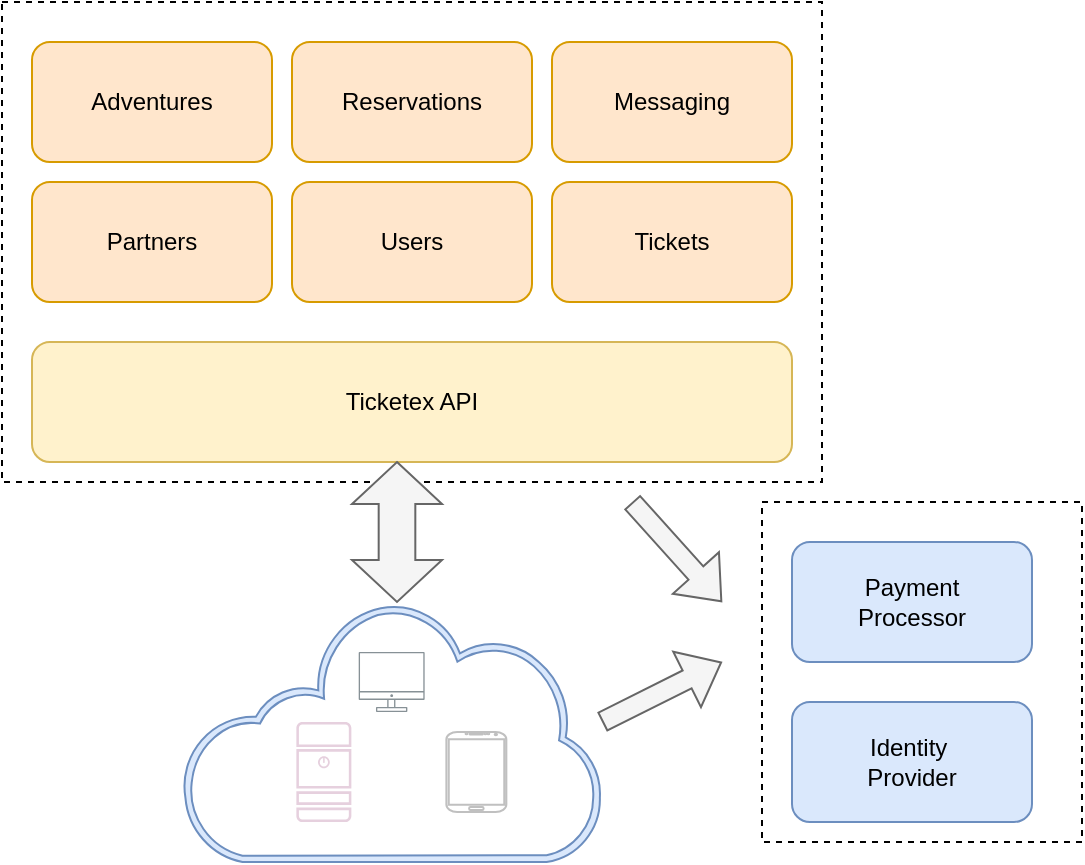 <mxfile version="21.2.8" type="device" pages="4">
  <diagram name="Intro" id="1p8Vnag_sHgWTCmwgpqx">
    <mxGraphModel dx="779" dy="590" grid="1" gridSize="10" guides="1" tooltips="1" connect="1" arrows="1" fold="1" page="1" pageScale="1" pageWidth="850" pageHeight="1100" math="0" shadow="0">
      <root>
        <mxCell id="0" />
        <mxCell id="1" parent="0" />
        <mxCell id="8iVGkUn0U2OcRIxGFu8U-22" value="" style="rounded=0;whiteSpace=wrap;html=1;dashed=1;" parent="1" vertex="1">
          <mxGeometry x="30" y="20" width="410" height="240" as="geometry" />
        </mxCell>
        <mxCell id="8iVGkUn0U2OcRIxGFu8U-1" value="Reservations" style="rounded=1;whiteSpace=wrap;html=1;fillColor=#ffe6cc;strokeColor=#d79b00;" parent="1" vertex="1">
          <mxGeometry x="175" y="40" width="120" height="60" as="geometry" />
        </mxCell>
        <mxCell id="8iVGkUn0U2OcRIxGFu8U-2" value="Partners" style="rounded=1;whiteSpace=wrap;html=1;fillColor=#ffe6cc;strokeColor=#d79b00;" parent="1" vertex="1">
          <mxGeometry x="45" y="110" width="120" height="60" as="geometry" />
        </mxCell>
        <mxCell id="8iVGkUn0U2OcRIxGFu8U-4" value="Adventures" style="rounded=1;whiteSpace=wrap;html=1;fillColor=#ffe6cc;strokeColor=#d79b00;" parent="1" vertex="1">
          <mxGeometry x="45" y="40" width="120" height="60" as="geometry" />
        </mxCell>
        <mxCell id="8iVGkUn0U2OcRIxGFu8U-5" value="Tickets" style="rounded=1;whiteSpace=wrap;html=1;fillColor=#ffe6cc;strokeColor=#d79b00;" parent="1" vertex="1">
          <mxGeometry x="305" y="110" width="120" height="60" as="geometry" />
        </mxCell>
        <mxCell id="8iVGkUn0U2OcRIxGFu8U-6" value="Users" style="rounded=1;whiteSpace=wrap;html=1;fillColor=#ffe6cc;strokeColor=#d79b00;" parent="1" vertex="1">
          <mxGeometry x="175" y="110" width="120" height="60" as="geometry" />
        </mxCell>
        <mxCell id="8iVGkUn0U2OcRIxGFu8U-7" value="Ticketex API" style="rounded=1;whiteSpace=wrap;html=1;fillColor=#fff2cc;strokeColor=#d6b656;" parent="1" vertex="1">
          <mxGeometry x="45" y="190" width="380" height="60" as="geometry" />
        </mxCell>
        <mxCell id="8iVGkUn0U2OcRIxGFu8U-9" value="Messaging" style="rounded=1;whiteSpace=wrap;html=1;fillColor=#ffe6cc;strokeColor=#d79b00;" parent="1" vertex="1">
          <mxGeometry x="305" y="40" width="120" height="60" as="geometry" />
        </mxCell>
        <mxCell id="8iVGkUn0U2OcRIxGFu8U-18" value="" style="shape=doubleArrow;direction=south;whiteSpace=wrap;html=1;fillColor=#f5f5f5;strokeColor=#666666;arrowWidth=0.407;arrowSize=0.3;fontColor=#333333;" parent="1" vertex="1">
          <mxGeometry x="205" y="250" width="45" height="70" as="geometry" />
        </mxCell>
        <mxCell id="8iVGkUn0U2OcRIxGFu8U-20" value="" style="group" parent="1" vertex="1" connectable="0">
          <mxGeometry x="120" y="320" width="209.68" height="130" as="geometry" />
        </mxCell>
        <mxCell id="8iVGkUn0U2OcRIxGFu8U-19" value="" style="sketch=0;aspect=fixed;pointerEvents=1;shadow=0;dashed=0;html=1;strokeColor=#6c8ebf;labelPosition=center;verticalLabelPosition=bottom;verticalAlign=top;align=center;fillColor=#dae8fc;shape=mxgraph.mscae.enterprise.internet_hollow;" parent="8iVGkUn0U2OcRIxGFu8U-20" vertex="1">
          <mxGeometry width="209.68" height="130" as="geometry" />
        </mxCell>
        <mxCell id="8iVGkUn0U2OcRIxGFu8U-11" value="" style="sketch=0;outlineConnect=0;gradientColor=none;fontColor=#545B64;strokeColor=none;fillColor=#879196;dashed=0;verticalLabelPosition=bottom;verticalAlign=top;align=center;html=1;fontSize=12;fontStyle=0;aspect=fixed;shape=mxgraph.aws4.illustration_desktop;pointerEvents=1" parent="8iVGkUn0U2OcRIxGFu8U-20" vertex="1">
          <mxGeometry x="88.35" y="25" width="32.97" height="30" as="geometry" />
        </mxCell>
        <mxCell id="8iVGkUn0U2OcRIxGFu8U-16" value="" style="verticalLabelPosition=bottom;verticalAlign=top;html=1;shadow=0;dashed=0;strokeWidth=1;shape=mxgraph.android.phone2;strokeColor=#c0c0c0;" parent="8iVGkUn0U2OcRIxGFu8U-20" vertex="1">
          <mxGeometry x="132.18" y="65" width="30" height="40" as="geometry" />
        </mxCell>
        <mxCell id="8iVGkUn0U2OcRIxGFu8U-17" value="" style="sketch=0;points=[[0.015,0.015,0],[0.985,0.015,0],[0.985,0.985,0],[0.015,0.985,0],[0.25,0,0],[0.5,0,0],[0.75,0,0],[1,0.25,0],[1,0.5,0],[1,0.75,0],[0.75,1,0],[0.5,1,0],[0.25,1,0],[0,0.75,0],[0,0.5,0],[0,0.25,0]];verticalLabelPosition=bottom;html=1;verticalAlign=top;aspect=fixed;align=center;pointerEvents=1;shape=mxgraph.cisco19.server;fillColor=#E6D0DE;strokeColor=none;" parent="8iVGkUn0U2OcRIxGFu8U-20" vertex="1">
          <mxGeometry x="57.18" y="60" width="27.5" height="50" as="geometry" />
        </mxCell>
        <mxCell id="E7haLEE0IXGlzszygeVm-1" value="Payment &lt;br&gt;Processor" style="rounded=1;whiteSpace=wrap;html=1;fillColor=#dae8fc;strokeColor=#6c8ebf;" parent="1" vertex="1">
          <mxGeometry x="425" y="290" width="120" height="60" as="geometry" />
        </mxCell>
        <mxCell id="E7haLEE0IXGlzszygeVm-2" value="" style="shape=flexArrow;endArrow=classic;html=1;rounded=0;fillColor=#f5f5f5;strokeColor=#666666;" parent="1" edge="1">
          <mxGeometry width="50" height="50" relative="1" as="geometry">
            <mxPoint x="330" y="380" as="sourcePoint" />
            <mxPoint x="390" y="350" as="targetPoint" />
          </mxGeometry>
        </mxCell>
        <mxCell id="E7haLEE0IXGlzszygeVm-4" value="" style="shape=flexArrow;endArrow=classic;html=1;rounded=0;fillColor=#f5f5f5;strokeColor=#666666;" parent="1" edge="1">
          <mxGeometry width="50" height="50" relative="1" as="geometry">
            <mxPoint x="345" y="270" as="sourcePoint" />
            <mxPoint x="390" y="320" as="targetPoint" />
          </mxGeometry>
        </mxCell>
        <mxCell id="t4QwwoEG_Rb-GJZuqjNc-1" value="Identity&amp;nbsp;&lt;br&gt;Provider" style="rounded=1;whiteSpace=wrap;html=1;fillColor=#dae8fc;strokeColor=#6c8ebf;" parent="1" vertex="1">
          <mxGeometry x="425" y="370" width="120" height="60" as="geometry" />
        </mxCell>
        <mxCell id="oOEkJ504B1bMhwJYvJ08-1" value="" style="rounded=0;whiteSpace=wrap;html=1;fillColor=none;dashed=1;" parent="1" vertex="1">
          <mxGeometry x="410" y="270" width="160" height="170" as="geometry" />
        </mxCell>
      </root>
    </mxGraphModel>
  </diagram>
  <diagram id="q8e7RygxIzr5_jwZtxmW" name="Arch(High)">
    <mxGraphModel dx="1629" dy="1690" grid="1" gridSize="10" guides="1" tooltips="1" connect="1" arrows="1" fold="1" page="1" pageScale="1" pageWidth="850" pageHeight="1100" math="0" shadow="0">
      <root>
        <mxCell id="0" />
        <mxCell id="1" parent="0" />
        <mxCell id="pWNgSCRMS8WFHj5Tipuh-1" value="" style="rounded=0;whiteSpace=wrap;html=1;fillColor=none;dashed=1;dashPattern=1 4;" parent="1" vertex="1">
          <mxGeometry x="230" y="-80" width="670" height="550" as="geometry" />
        </mxCell>
        <mxCell id="pWNgSCRMS8WFHj5Tipuh-5" value="" style="rounded=0;whiteSpace=wrap;html=1;fillColor=none;" parent="1" vertex="1">
          <mxGeometry x="-30" y="-110" width="970" height="610" as="geometry" />
        </mxCell>
        <mxCell id="ZiFSSyM5Q392dTTgFB6s-4" value="" style="rounded=0;whiteSpace=wrap;html=1;glass=0;fillColor=none;dashed=1;" parent="1" vertex="1">
          <mxGeometry x="260" y="-45" width="280" height="170" as="geometry" />
        </mxCell>
        <mxCell id="-UjgwCeLE7a_O6Yr-9D4-2" style="edgeStyle=orthogonalEdgeStyle;rounded=0;orthogonalLoop=1;jettySize=auto;html=1;entryX=0;entryY=0;entryDx=0;entryDy=25;entryPerimeter=0;" parent="1" source="lkyX4tIX4nRY2ylFPj5V-1" target="lkyX4tIX4nRY2ylFPj5V-2" edge="1">
          <mxGeometry relative="1" as="geometry" />
        </mxCell>
        <mxCell id="lkyX4tIX4nRY2ylFPj5V-1" value="" style="rounded=0;whiteSpace=wrap;html=1;glass=0;fillColor=none;dashed=1;" parent="1" vertex="1">
          <mxGeometry x="250" y="260" width="280" height="170" as="geometry" />
        </mxCell>
        <mxCell id="50Yt3Oro3Ix0BegEcXab-4" style="edgeStyle=orthogonalEdgeStyle;rounded=0;orthogonalLoop=1;jettySize=auto;html=1;entryX=0;entryY=0.592;entryDx=0;entryDy=0;entryPerimeter=0;" parent="1" source="O5-UXW2uEAumXR0TCiJq-1" target="ZiFSSyM5Q392dTTgFB6s-4" edge="1">
          <mxGeometry relative="1" as="geometry">
            <Array as="points">
              <mxPoint x="200" y="170" />
              <mxPoint x="200" y="56" />
            </Array>
          </mxGeometry>
        </mxCell>
        <mxCell id="50Yt3Oro3Ix0BegEcXab-5" style="edgeStyle=orthogonalEdgeStyle;rounded=0;orthogonalLoop=1;jettySize=auto;html=1;entryX=0.005;entryY=0.617;entryDx=0;entryDy=0;entryPerimeter=0;" parent="1" source="O5-UXW2uEAumXR0TCiJq-1" target="lkyX4tIX4nRY2ylFPj5V-1" edge="1">
          <mxGeometry relative="1" as="geometry" />
        </mxCell>
        <mxCell id="NHaGbpAdwE6cKp0XMZGy-3" style="edgeStyle=orthogonalEdgeStyle;rounded=0;orthogonalLoop=1;jettySize=auto;html=1;" parent="1" source="O5-UXW2uEAumXR0TCiJq-1" target="NHaGbpAdwE6cKp0XMZGy-1" edge="1">
          <mxGeometry relative="1" as="geometry">
            <Array as="points">
              <mxPoint x="-42" y="200" />
              <mxPoint x="-42" y="405" />
            </Array>
          </mxGeometry>
        </mxCell>
        <mxCell id="1htVuK7TRXYWXYByMylD-3" style="edgeStyle=orthogonalEdgeStyle;rounded=0;orthogonalLoop=1;jettySize=auto;html=1;entryX=1;entryY=0.5;entryDx=0;entryDy=0;" parent="1" source="O5-UXW2uEAumXR0TCiJq-1" target="1htVuK7TRXYWXYByMylD-1" edge="1">
          <mxGeometry relative="1" as="geometry">
            <Array as="points">
              <mxPoint x="-37" y="70" />
              <mxPoint x="-37" y="-35" />
            </Array>
          </mxGeometry>
        </mxCell>
        <mxCell id="O5-UXW2uEAumXR0TCiJq-1" value="Ticketex API" style="rounded=1;whiteSpace=wrap;html=1;fillColor=#fff2cc;strokeColor=#d6b656;" parent="1" vertex="1">
          <mxGeometry x="-10" y="-60" width="165" height="460" as="geometry" />
        </mxCell>
        <mxCell id="O5-UXW2uEAumXR0TCiJq-2" value="Broker" style="rounded=1;whiteSpace=wrap;html=1;fillColor=#f5f5f5;strokeColor=#666666;fontColor=#333333;" parent="1" vertex="1">
          <mxGeometry x="600" y="180" width="290" height="60" as="geometry" />
        </mxCell>
        <mxCell id="50Yt3Oro3Ix0BegEcXab-2" style="edgeStyle=orthogonalEdgeStyle;rounded=0;orthogonalLoop=1;jettySize=auto;html=1;entryX=0.536;entryY=-0.003;entryDx=0;entryDy=0;entryPerimeter=0;" parent="1" source="YJ9IUrZCOwkoG8xfJzbZ-1" target="lkyX4tIX4nRY2ylFPj5V-1" edge="1">
          <mxGeometry relative="1" as="geometry" />
        </mxCell>
        <mxCell id="50Yt3Oro3Ix0BegEcXab-3" style="edgeStyle=orthogonalEdgeStyle;rounded=0;orthogonalLoop=1;jettySize=auto;html=1;entryX=0.5;entryY=1;entryDx=0;entryDy=0;" parent="1" source="YJ9IUrZCOwkoG8xfJzbZ-1" target="ZiFSSyM5Q392dTTgFB6s-4" edge="1">
          <mxGeometry relative="1" as="geometry" />
        </mxCell>
        <mxCell id="YJ9IUrZCOwkoG8xfJzbZ-1" value="Ticketex&amp;nbsp;Batch" style="rounded=1;whiteSpace=wrap;html=1;fillColor=#fff2cc;strokeColor=#d6b656;" parent="1" vertex="1">
          <mxGeometry x="295" y="160" width="210" height="60" as="geometry" />
        </mxCell>
        <mxCell id="p32fj9cPW3g0UjXJ0dDw-1" value="Partners" style="rounded=1;whiteSpace=wrap;html=1;fillColor=#ffe6cc;strokeColor=#d79b00;" parent="1" vertex="1">
          <mxGeometry x="260" y="280" width="120" height="60" as="geometry" />
        </mxCell>
        <mxCell id="p32fj9cPW3g0UjXJ0dDw-3" value="Users" style="rounded=1;whiteSpace=wrap;html=1;fillColor=#ffe6cc;strokeColor=#d79b00;" parent="1" vertex="1">
          <mxGeometry x="390" y="280" width="120" height="60" as="geometry" />
        </mxCell>
        <mxCell id="ZiFSSyM5Q392dTTgFB6s-5" style="edgeStyle=orthogonalEdgeStyle;rounded=0;orthogonalLoop=1;jettySize=auto;html=1;" parent="1" source="lkyX4tIX4nRY2ylFPj5V-1" target="O5-UXW2uEAumXR0TCiJq-2" edge="1">
          <mxGeometry relative="1" as="geometry">
            <Array as="points">
              <mxPoint x="755" y="280" />
            </Array>
          </mxGeometry>
        </mxCell>
        <mxCell id="lkyX4tIX4nRY2ylFPj5V-2" value="NoTXDB" style="shape=cylinder3;whiteSpace=wrap;html=1;boundedLbl=1;backgroundOutline=1;size=15;fillColor=#f5f5f5;strokeColor=#666666;fontColor=#333333;" parent="1" vertex="1">
          <mxGeometry x="600" y="320" width="70" height="70" as="geometry" />
        </mxCell>
        <mxCell id="ZiFSSyM5Q392dTTgFB6s-1" value="Reservations" style="rounded=1;whiteSpace=wrap;html=1;fillColor=#ffe6cc;strokeColor=#d79b00;" parent="1" vertex="1">
          <mxGeometry x="270" y="-30" width="120" height="60" as="geometry" />
        </mxCell>
        <mxCell id="ZiFSSyM5Q392dTTgFB6s-2" value="Tickets" style="rounded=1;whiteSpace=wrap;html=1;fillColor=#ffe6cc;strokeColor=#d79b00;" parent="1" vertex="1">
          <mxGeometry x="410" y="10" width="120" height="60" as="geometry" />
        </mxCell>
        <mxCell id="ZiFSSyM5Q392dTTgFB6s-3" value="Messaging" style="rounded=1;whiteSpace=wrap;html=1;fillColor=#ffe6cc;strokeColor=#d79b00;" parent="1" vertex="1">
          <mxGeometry x="270" y="50" width="120" height="60" as="geometry" />
        </mxCell>
        <mxCell id="ZiFSSyM5Q392dTTgFB6s-7" style="edgeStyle=orthogonalEdgeStyle;rounded=0;orthogonalLoop=1;jettySize=auto;html=1;" parent="1" source="ZiFSSyM5Q392dTTgFB6s-4" target="ZiFSSyM5Q392dTTgFB6s-6" edge="1">
          <mxGeometry relative="1" as="geometry">
            <Array as="points">
              <mxPoint x="560" y="-25" />
              <mxPoint x="560" y="-25" />
            </Array>
          </mxGeometry>
        </mxCell>
        <mxCell id="ZiFSSyM5Q392dTTgFB6s-8" style="edgeStyle=orthogonalEdgeStyle;rounded=0;orthogonalLoop=1;jettySize=auto;html=1;" parent="1" source="ZiFSSyM5Q392dTTgFB6s-4" target="O5-UXW2uEAumXR0TCiJq-2" edge="1">
          <mxGeometry relative="1" as="geometry">
            <Array as="points">
              <mxPoint x="745" y="80" />
            </Array>
          </mxGeometry>
        </mxCell>
        <mxCell id="ZiFSSyM5Q392dTTgFB6s-6" value="TXDB" style="shape=cylinder3;whiteSpace=wrap;html=1;boundedLbl=1;backgroundOutline=1;size=15;fillColor=#f5f5f5;strokeColor=#666666;fontColor=#333333;" parent="1" vertex="1">
          <mxGeometry x="620" y="-60" width="70" height="70" as="geometry" />
        </mxCell>
        <mxCell id="-UjgwCeLE7a_O6Yr-9D4-1" value="Adventures" style="rounded=1;whiteSpace=wrap;html=1;fillColor=#ffe6cc;strokeColor=#d79b00;" parent="1" vertex="1">
          <mxGeometry x="330" y="360" width="120" height="60" as="geometry" />
        </mxCell>
        <mxCell id="I87b7eqiUGIXBVsWC5-C-1" value="Transactional Services" style="text;html=1;strokeColor=none;fillColor=none;align=center;verticalAlign=middle;whiteSpace=wrap;rounded=0;" parent="1" vertex="1">
          <mxGeometry x="240" y="-70" width="160" height="30" as="geometry" />
        </mxCell>
        <mxCell id="I87b7eqiUGIXBVsWC5-C-2" value="Non-Transactional Services" style="text;html=1;strokeColor=none;fillColor=none;align=center;verticalAlign=middle;whiteSpace=wrap;rounded=0;" parent="1" vertex="1">
          <mxGeometry x="246" y="425" width="160" height="30" as="geometry" />
        </mxCell>
        <mxCell id="I87b7eqiUGIXBVsWC5-C-4" style="edgeStyle=orthogonalEdgeStyle;rounded=0;orthogonalLoop=1;jettySize=auto;html=1;startArrow=classic;startFill=1;" parent="1" source="I87b7eqiUGIXBVsWC5-C-3" target="O5-UXW2uEAumXR0TCiJq-1" edge="1">
          <mxGeometry relative="1" as="geometry" />
        </mxCell>
        <mxCell id="NHaGbpAdwE6cKp0XMZGy-4" style="edgeStyle=orthogonalEdgeStyle;rounded=0;orthogonalLoop=1;jettySize=auto;html=1;entryX=0.569;entryY=-0.003;entryDx=0;entryDy=0;entryPerimeter=0;" parent="1" source="I87b7eqiUGIXBVsWC5-C-3" target="NHaGbpAdwE6cKp0XMZGy-1" edge="1">
          <mxGeometry relative="1" as="geometry" />
        </mxCell>
        <mxCell id="1htVuK7TRXYWXYByMylD-2" style="edgeStyle=orthogonalEdgeStyle;rounded=0;orthogonalLoop=1;jettySize=auto;html=1;" parent="1" source="I87b7eqiUGIXBVsWC5-C-3" target="1htVuK7TRXYWXYByMylD-1" edge="1">
          <mxGeometry relative="1" as="geometry" />
        </mxCell>
        <mxCell id="I87b7eqiUGIXBVsWC5-C-3" value="App" style="rounded=1;whiteSpace=wrap;html=1;fillColor=#d5e8d4;strokeColor=#82b366;" parent="1" vertex="1">
          <mxGeometry x="-190" y="105" width="120" height="130" as="geometry" />
        </mxCell>
        <mxCell id="pWNgSCRMS8WFHj5Tipuh-6" value="Ticketex Cloud" style="text;html=1;strokeColor=none;fillColor=none;align=center;verticalAlign=middle;whiteSpace=wrap;rounded=0;fontSize=23;" parent="1" vertex="1">
          <mxGeometry x="-50" y="-140" width="190" height="30" as="geometry" />
        </mxCell>
        <mxCell id="NHaGbpAdwE6cKp0XMZGy-1" value="Payment &lt;br&gt;Processor" style="rounded=1;whiteSpace=wrap;html=1;fillColor=#F1E4F7;strokeColor=#9673a6;" parent="1" vertex="1">
          <mxGeometry x="-204" y="340" width="130" height="130" as="geometry" />
        </mxCell>
        <mxCell id="1htVuK7TRXYWXYByMylD-1" value="Identity&lt;br&gt;Provider" style="rounded=1;whiteSpace=wrap;html=1;fillColor=#F1E4F7;strokeColor=#9673a6;" parent="1" vertex="1">
          <mxGeometry x="-195" y="-100" width="130" height="130" as="geometry" />
        </mxCell>
      </root>
    </mxGraphModel>
  </diagram>
  <diagram name="Arch (Low)" id="NoLQTe7KH74IoET4MatZ">
    <mxGraphModel dx="1629" dy="1690" grid="1" gridSize="10" guides="1" tooltips="1" connect="1" arrows="1" fold="1" page="1" pageScale="1" pageWidth="850" pageHeight="1100" math="0" shadow="0">
      <root>
        <mxCell id="2v26pyEeVzZE52HxjGk--0" />
        <mxCell id="2v26pyEeVzZE52HxjGk--1" parent="2v26pyEeVzZE52HxjGk--0" />
        <mxCell id="tWvG1OcFXRm0-1G8RKFp-0" value="" style="rounded=0;whiteSpace=wrap;html=1;" parent="2v26pyEeVzZE52HxjGk--1" vertex="1">
          <mxGeometry x="-186" y="-380" width="756" height="420" as="geometry" />
        </mxCell>
        <mxCell id="7KSpRn9VMjLn9ZuzdqO3-9" style="edgeStyle=orthogonalEdgeStyle;rounded=0;orthogonalLoop=1;jettySize=auto;html=1;" parent="2v26pyEeVzZE52HxjGk--1" edge="1">
          <mxGeometry relative="1" as="geometry">
            <mxPoint x="132" y="-250" as="sourcePoint" />
            <mxPoint x="137" y="-390" as="targetPoint" />
            <Array as="points">
              <mxPoint x="132" y="-249" />
              <mxPoint x="140" y="-249" />
              <mxPoint x="140" y="-319" />
              <mxPoint x="138" y="-319" />
            </Array>
          </mxGeometry>
        </mxCell>
        <mxCell id="7KSpRn9VMjLn9ZuzdqO3-10" style="edgeStyle=orthogonalEdgeStyle;rounded=0;orthogonalLoop=1;jettySize=auto;html=1;" parent="2v26pyEeVzZE52HxjGk--1" source="2v26pyEeVzZE52HxjGk--7" target="JG_2t2rqvkkX5DAfT56f-0" edge="1">
          <mxGeometry relative="1" as="geometry">
            <Array as="points">
              <mxPoint x="310" y="-310" />
              <mxPoint x="310" y="-310" />
            </Array>
          </mxGeometry>
        </mxCell>
        <mxCell id="7KSpRn9VMjLn9ZuzdqO3-15" style="edgeStyle=orthogonalEdgeStyle;rounded=0;orthogonalLoop=1;jettySize=auto;html=1;" parent="2v26pyEeVzZE52HxjGk--1" source="2v26pyEeVzZE52HxjGk--7" target="2v26pyEeVzZE52HxjGk--22" edge="1">
          <mxGeometry relative="1" as="geometry" />
        </mxCell>
        <mxCell id="7KSpRn9VMjLn9ZuzdqO3-16" style="edgeStyle=orthogonalEdgeStyle;rounded=0;orthogonalLoop=1;jettySize=auto;html=1;" parent="2v26pyEeVzZE52HxjGk--1" source="2v26pyEeVzZE52HxjGk--7" target="2v26pyEeVzZE52HxjGk--12" edge="1">
          <mxGeometry relative="1" as="geometry" />
        </mxCell>
        <mxCell id="7KSpRn9VMjLn9ZuzdqO3-17" style="edgeStyle=orthogonalEdgeStyle;rounded=0;orthogonalLoop=1;jettySize=auto;html=1;" parent="2v26pyEeVzZE52HxjGk--1" source="2v26pyEeVzZE52HxjGk--7" target="2v26pyEeVzZE52HxjGk--13" edge="1">
          <mxGeometry relative="1" as="geometry" />
        </mxCell>
        <mxCell id="7KSpRn9VMjLn9ZuzdqO3-18" style="edgeStyle=orthogonalEdgeStyle;rounded=0;orthogonalLoop=1;jettySize=auto;html=1;" parent="2v26pyEeVzZE52HxjGk--1" source="2v26pyEeVzZE52HxjGk--7" target="2v26pyEeVzZE52HxjGk--18" edge="1">
          <mxGeometry relative="1" as="geometry" />
        </mxCell>
        <mxCell id="7KSpRn9VMjLn9ZuzdqO3-19" style="edgeStyle=orthogonalEdgeStyle;rounded=0;orthogonalLoop=1;jettySize=auto;html=1;entryX=0.5;entryY=0;entryDx=0;entryDy=0;" parent="2v26pyEeVzZE52HxjGk--1" source="2v26pyEeVzZE52HxjGk--7" target="2v26pyEeVzZE52HxjGk--16" edge="1">
          <mxGeometry relative="1" as="geometry" />
        </mxCell>
        <mxCell id="7KSpRn9VMjLn9ZuzdqO3-20" style="edgeStyle=orthogonalEdgeStyle;rounded=0;orthogonalLoop=1;jettySize=auto;html=1;entryX=0.5;entryY=0;entryDx=0;entryDy=0;" parent="2v26pyEeVzZE52HxjGk--1" source="2v26pyEeVzZE52HxjGk--7" target="2v26pyEeVzZE52HxjGk--17" edge="1">
          <mxGeometry relative="1" as="geometry" />
        </mxCell>
        <mxCell id="2v26pyEeVzZE52HxjGk--7" value="Ticketex API&lt;br&gt;(Typescript)" style="rounded=1;whiteSpace=wrap;html=1;fillColor=#fff2cc;strokeColor=#d6b656;" parent="2v26pyEeVzZE52HxjGk--1" vertex="1">
          <mxGeometry x="-170" y="-250" width="560" height="60" as="geometry" />
        </mxCell>
        <mxCell id="2v26pyEeVzZE52HxjGk--8" value="Kafka" style="rounded=1;whiteSpace=wrap;html=1;fillColor=#f5f5f5;strokeColor=#666666;fontColor=#333333;" parent="2v26pyEeVzZE52HxjGk--1" vertex="1">
          <mxGeometry x="-40.25" y="-48" width="250.25" height="60" as="geometry" />
        </mxCell>
        <mxCell id="M9nJN6xgNWU27ZMJF72d-12" value="HTTP" style="edgeStyle=orthogonalEdgeStyle;rounded=0;orthogonalLoop=1;jettySize=auto;html=1;entryX=1;entryY=0.5;entryDx=0;entryDy=0;" parent="2v26pyEeVzZE52HxjGk--1" source="2v26pyEeVzZE52HxjGk--11" target="2v26pyEeVzZE52HxjGk--17" edge="1">
          <mxGeometry relative="1" as="geometry">
            <Array as="points">
              <mxPoint x="440" y="-135" />
              <mxPoint x="440" y="-135" />
            </Array>
          </mxGeometry>
        </mxCell>
        <mxCell id="M9nJN6xgNWU27ZMJF72d-13" value="HTTP" style="edgeStyle=orthogonalEdgeStyle;rounded=0;orthogonalLoop=1;jettySize=auto;html=1;entryX=0.75;entryY=0;entryDx=0;entryDy=0;" parent="2v26pyEeVzZE52HxjGk--1" source="2v26pyEeVzZE52HxjGk--11" target="2v26pyEeVzZE52HxjGk--16" edge="1">
          <mxGeometry relative="1" as="geometry">
            <Array as="points">
              <mxPoint x="500" y="-180" />
              <mxPoint x="280" y="-180" />
            </Array>
          </mxGeometry>
        </mxCell>
        <mxCell id="2v26pyEeVzZE52HxjGk--11" value="Ticketex&amp;nbsp;Batch&lt;br&gt;(Typescript)" style="rounded=1;whiteSpace=wrap;html=1;fillColor=#fff2cc;strokeColor=#d6b656;" parent="2v26pyEeVzZE52HxjGk--1" vertex="1">
          <mxGeometry x="450" y="-160" width="100" height="100" as="geometry" />
        </mxCell>
        <mxCell id="M9nJN6xgNWU27ZMJF72d-18" style="edgeStyle=orthogonalEdgeStyle;rounded=0;orthogonalLoop=1;jettySize=auto;html=1;entryX=0.5;entryY=0;entryDx=0;entryDy=0;entryPerimeter=0;" parent="2v26pyEeVzZE52HxjGk--1" source="2v26pyEeVzZE52HxjGk--12" target="2v26pyEeVzZE52HxjGk--15" edge="1">
          <mxGeometry relative="1" as="geometry">
            <Array as="points">
              <mxPoint x="-30" y="-90" />
              <mxPoint x="-126" y="-90" />
            </Array>
          </mxGeometry>
        </mxCell>
        <mxCell id="M9nJN6xgNWU27ZMJF72d-26" style="edgeStyle=orthogonalEdgeStyle;rounded=0;orthogonalLoop=1;jettySize=auto;html=1;" parent="2v26pyEeVzZE52HxjGk--1" source="2v26pyEeVzZE52HxjGk--12" target="2v26pyEeVzZE52HxjGk--8" edge="1">
          <mxGeometry relative="1" as="geometry" />
        </mxCell>
        <mxCell id="2v26pyEeVzZE52HxjGk--12" value="Partners&lt;br&gt;(Python)" style="rounded=1;whiteSpace=wrap;html=1;fillColor=#ffe6cc;strokeColor=#d79b00;" parent="2v26pyEeVzZE52HxjGk--1" vertex="1">
          <mxGeometry x="-70" y="-160" width="80" height="50" as="geometry" />
        </mxCell>
        <mxCell id="M9nJN6xgNWU27ZMJF72d-19" style="edgeStyle=orthogonalEdgeStyle;rounded=0;orthogonalLoop=1;jettySize=auto;html=1;" parent="2v26pyEeVzZE52HxjGk--1" source="2v26pyEeVzZE52HxjGk--13" target="2v26pyEeVzZE52HxjGk--15" edge="1">
          <mxGeometry relative="1" as="geometry">
            <Array as="points">
              <mxPoint x="64" y="-90" />
              <mxPoint x="-126" y="-90" />
            </Array>
          </mxGeometry>
        </mxCell>
        <mxCell id="M9nJN6xgNWU27ZMJF72d-27" style="edgeStyle=orthogonalEdgeStyle;rounded=0;orthogonalLoop=1;jettySize=auto;html=1;entryX=0.5;entryY=0;entryDx=0;entryDy=0;" parent="2v26pyEeVzZE52HxjGk--1" source="2v26pyEeVzZE52HxjGk--13" target="2v26pyEeVzZE52HxjGk--8" edge="1">
          <mxGeometry relative="1" as="geometry" />
        </mxCell>
        <mxCell id="M9nJN6xgNWU27ZMJF72d-32" style="edgeStyle=orthogonalEdgeStyle;rounded=0;orthogonalLoop=1;jettySize=auto;html=1;entryX=0.5;entryY=0;entryDx=0;entryDy=0;" parent="2v26pyEeVzZE52HxjGk--1" source="2v26pyEeVzZE52HxjGk--13" target="2v26pyEeVzZE52HxjGk--8" edge="1">
          <mxGeometry relative="1" as="geometry" />
        </mxCell>
        <mxCell id="2v26pyEeVzZE52HxjGk--13" value="Users&lt;br&gt;(Python)" style="rounded=1;whiteSpace=wrap;html=1;fillColor=#ffe6cc;strokeColor=#d79b00;" parent="2v26pyEeVzZE52HxjGk--1" vertex="1">
          <mxGeometry x="24" y="-160" width="80" height="50" as="geometry" />
        </mxCell>
        <mxCell id="2v26pyEeVzZE52HxjGk--15" value="MongoDB" style="shape=cylinder3;whiteSpace=wrap;html=1;boundedLbl=1;backgroundOutline=1;size=15;fillColor=#f5f5f5;strokeColor=#666666;fontColor=#333333;" parent="2v26pyEeVzZE52HxjGk--1" vertex="1">
          <mxGeometry x="-161" y="-53" width="70" height="70" as="geometry" />
        </mxCell>
        <mxCell id="M9nJN6xgNWU27ZMJF72d-14" style="edgeStyle=orthogonalEdgeStyle;rounded=0;orthogonalLoop=1;jettySize=auto;html=1;" parent="2v26pyEeVzZE52HxjGk--1" source="2v26pyEeVzZE52HxjGk--16" target="2v26pyEeVzZE52HxjGk--21" edge="1">
          <mxGeometry relative="1" as="geometry" />
        </mxCell>
        <mxCell id="M9nJN6xgNWU27ZMJF72d-30" style="edgeStyle=orthogonalEdgeStyle;rounded=0;orthogonalLoop=1;jettySize=auto;html=1;" parent="2v26pyEeVzZE52HxjGk--1" source="2v26pyEeVzZE52HxjGk--16" target="2v26pyEeVzZE52HxjGk--8" edge="1">
          <mxGeometry relative="1" as="geometry">
            <Array as="points">
              <mxPoint x="260" y="-80" />
              <mxPoint x="85" y="-80" />
            </Array>
          </mxGeometry>
        </mxCell>
        <mxCell id="2v26pyEeVzZE52HxjGk--16" value="Reservations&lt;br&gt;(Go)" style="rounded=1;whiteSpace=wrap;html=1;fillColor=#ffe6cc;strokeColor=#d79b00;" parent="2v26pyEeVzZE52HxjGk--1" vertex="1">
          <mxGeometry x="220" y="-160" width="80" height="50" as="geometry" />
        </mxCell>
        <mxCell id="M9nJN6xgNWU27ZMJF72d-15" style="edgeStyle=orthogonalEdgeStyle;rounded=0;orthogonalLoop=1;jettySize=auto;html=1;entryX=0.5;entryY=0;entryDx=0;entryDy=0;entryPerimeter=0;" parent="2v26pyEeVzZE52HxjGk--1" source="2v26pyEeVzZE52HxjGk--17" target="2v26pyEeVzZE52HxjGk--21" edge="1">
          <mxGeometry relative="1" as="geometry" />
        </mxCell>
        <mxCell id="M9nJN6xgNWU27ZMJF72d-31" style="edgeStyle=orthogonalEdgeStyle;rounded=0;orthogonalLoop=1;jettySize=auto;html=1;" parent="2v26pyEeVzZE52HxjGk--1" source="2v26pyEeVzZE52HxjGk--17" target="2v26pyEeVzZE52HxjGk--8" edge="1">
          <mxGeometry relative="1" as="geometry">
            <Array as="points">
              <mxPoint x="350" y="-80" />
              <mxPoint x="85" y="-80" />
            </Array>
          </mxGeometry>
        </mxCell>
        <mxCell id="2v26pyEeVzZE52HxjGk--17" value="Tickets&lt;br&gt;(Go)" style="rounded=1;whiteSpace=wrap;html=1;fillColor=#ffe6cc;strokeColor=#d79b00;" parent="2v26pyEeVzZE52HxjGk--1" vertex="1">
          <mxGeometry x="310" y="-160" width="80" height="50" as="geometry" />
        </mxCell>
        <mxCell id="M9nJN6xgNWU27ZMJF72d-16" style="edgeStyle=orthogonalEdgeStyle;rounded=0;orthogonalLoop=1;jettySize=auto;html=1;entryX=0.5;entryY=0;entryDx=0;entryDy=0;entryPerimeter=0;" parent="2v26pyEeVzZE52HxjGk--1" edge="1">
          <mxGeometry relative="1" as="geometry">
            <mxPoint x="170" y="-111" as="sourcePoint" />
            <mxPoint x="295" y="-54" as="targetPoint" />
            <Array as="points">
              <mxPoint x="170" y="-81" />
              <mxPoint x="295" y="-81" />
            </Array>
          </mxGeometry>
        </mxCell>
        <mxCell id="M9nJN6xgNWU27ZMJF72d-28" style="edgeStyle=orthogonalEdgeStyle;rounded=0;orthogonalLoop=1;jettySize=auto;html=1;entryX=0.5;entryY=0;entryDx=0;entryDy=0;" parent="2v26pyEeVzZE52HxjGk--1" source="2v26pyEeVzZE52HxjGk--18" target="2v26pyEeVzZE52HxjGk--8" edge="1">
          <mxGeometry relative="1" as="geometry" />
        </mxCell>
        <mxCell id="2v26pyEeVzZE52HxjGk--18" value="Messaging&lt;br&gt;(Go)" style="rounded=1;whiteSpace=wrap;html=1;fillColor=#ffe6cc;strokeColor=#d79b00;" parent="2v26pyEeVzZE52HxjGk--1" vertex="1">
          <mxGeometry x="130" y="-160" width="80" height="50" as="geometry" />
        </mxCell>
        <mxCell id="2v26pyEeVzZE52HxjGk--21" value="Cassandra" style="shape=cylinder3;whiteSpace=wrap;html=1;boundedLbl=1;backgroundOutline=1;size=15;fillColor=#f5f5f5;strokeColor=#666666;fontColor=#333333;" parent="2v26pyEeVzZE52HxjGk--1" vertex="1">
          <mxGeometry x="260" y="-53" width="70" height="70" as="geometry" />
        </mxCell>
        <mxCell id="M9nJN6xgNWU27ZMJF72d-22" style="edgeStyle=orthogonalEdgeStyle;rounded=0;orthogonalLoop=1;jettySize=auto;html=1;entryX=0.5;entryY=0;entryDx=0;entryDy=0;entryPerimeter=0;" parent="2v26pyEeVzZE52HxjGk--1" source="2v26pyEeVzZE52HxjGk--22" target="2v26pyEeVzZE52HxjGk--15" edge="1">
          <mxGeometry relative="1" as="geometry">
            <Array as="points">
              <mxPoint x="-126" y="-100" />
              <mxPoint x="-126" y="-100" />
            </Array>
          </mxGeometry>
        </mxCell>
        <mxCell id="2v26pyEeVzZE52HxjGk--22" value="Adventures&lt;br&gt;(Python)" style="rounded=1;whiteSpace=wrap;html=1;fillColor=#ffe6cc;strokeColor=#d79b00;" parent="2v26pyEeVzZE52HxjGk--1" vertex="1">
          <mxGeometry x="-170" y="-160" width="80" height="50" as="geometry" />
        </mxCell>
        <mxCell id="7KSpRn9VMjLn9ZuzdqO3-5" value="HTTPS" style="edgeStyle=orthogonalEdgeStyle;rounded=0;orthogonalLoop=1;jettySize=auto;html=1;fontSize=6;" parent="2v26pyEeVzZE52HxjGk--1" source="2v26pyEeVzZE52HxjGk--26" target="0A6rbloWDj_MAUepcOho-0" edge="1">
          <mxGeometry relative="1" as="geometry" />
        </mxCell>
        <mxCell id="7KSpRn9VMjLn9ZuzdqO3-6" value="HTTPS" style="edgeStyle=orthogonalEdgeStyle;rounded=0;orthogonalLoop=1;jettySize=auto;html=1;entryX=0.429;entryY=0.012;entryDx=0;entryDy=0;entryPerimeter=0;" parent="2v26pyEeVzZE52HxjGk--1" source="2v26pyEeVzZE52HxjGk--26" target="JG_2t2rqvkkX5DAfT56f-0" edge="1">
          <mxGeometry relative="1" as="geometry">
            <Array as="points">
              <mxPoint x="-81" y="-490" />
              <mxPoint x="299" y="-490" />
            </Array>
          </mxGeometry>
        </mxCell>
        <mxCell id="2v26pyEeVzZE52HxjGk--26" value="App&lt;br&gt;(React)" style="rounded=1;whiteSpace=wrap;html=1;fillColor=#d5e8d4;strokeColor=#82b366;" parent="2v26pyEeVzZE52HxjGk--1" vertex="1">
          <mxGeometry x="-161" y="-470" width="160" height="80" as="geometry" />
        </mxCell>
        <mxCell id="7KSpRn9VMjLn9ZuzdqO3-8" value="HTTP" style="edgeStyle=orthogonalEdgeStyle;rounded=0;orthogonalLoop=1;jettySize=auto;html=1;" parent="2v26pyEeVzZE52HxjGk--1" source="wry_IhXYracVsNeRviy--1" target="2v26pyEeVzZE52HxjGk--7" edge="1">
          <mxGeometry relative="1" as="geometry" />
        </mxCell>
        <mxCell id="wry_IhXYracVsNeRviy--1" value="Kong &lt;br&gt;API Gateway" style="rounded=1;whiteSpace=wrap;html=1;fillColor=#f5f5f5;strokeColor=#666666;fontColor=#333333;" parent="2v26pyEeVzZE52HxjGk--1" vertex="1">
          <mxGeometry x="-170" y="-340" width="560" height="60" as="geometry" />
        </mxCell>
        <mxCell id="0A6rbloWDj_MAUepcOho-0" value="Stripe" style="rounded=1;whiteSpace=wrap;html=1;fillColor=#F1E4F7;strokeColor=#9673a6;" parent="2v26pyEeVzZE52HxjGk--1" vertex="1">
          <mxGeometry x="35" y="-470" width="160" height="80" as="geometry" />
        </mxCell>
        <mxCell id="JG_2t2rqvkkX5DAfT56f-0" value="Okta" style="rounded=1;whiteSpace=wrap;html=1;fillColor=#F1E4F7;strokeColor=#9673a6;" parent="2v26pyEeVzZE52HxjGk--1" vertex="1">
          <mxGeometry x="230" y="-470" width="160" height="80" as="geometry" />
        </mxCell>
        <mxCell id="7KSpRn9VMjLn9ZuzdqO3-7" value="HTTPS" style="endArrow=classic;html=1;rounded=0;exitX=0.5;exitY=1;exitDx=0;exitDy=0;entryX=0.157;entryY=0.006;entryDx=0;entryDy=0;entryPerimeter=0;" parent="2v26pyEeVzZE52HxjGk--1" source="2v26pyEeVzZE52HxjGk--26" target="wry_IhXYracVsNeRviy--1" edge="1">
          <mxGeometry width="50" height="50" relative="1" as="geometry">
            <mxPoint x="-240" y="-310" as="sourcePoint" />
            <mxPoint x="-190" y="-360" as="targetPoint" />
          </mxGeometry>
        </mxCell>
        <mxCell id="7KSpRn9VMjLn9ZuzdqO3-12" value="HTTPS" style="text;html=1;strokeColor=none;fillColor=none;align=center;verticalAlign=middle;whiteSpace=wrap;rounded=0;" parent="2v26pyEeVzZE52HxjGk--1" vertex="1">
          <mxGeometry x="110" y="-380" width="60" height="30" as="geometry" />
        </mxCell>
        <mxCell id="7KSpRn9VMjLn9ZuzdqO3-13" value="HTTPS" style="text;html=1;strokeColor=none;fillColor=none;align=center;verticalAlign=middle;whiteSpace=wrap;rounded=0;" parent="2v26pyEeVzZE52HxjGk--1" vertex="1">
          <mxGeometry x="280" y="-380" width="60" height="30" as="geometry" />
        </mxCell>
        <mxCell id="7KSpRn9VMjLn9ZuzdqO3-21" value="HTTP" style="text;html=1;strokeColor=none;fillColor=none;align=center;verticalAlign=middle;whiteSpace=wrap;rounded=0;" parent="2v26pyEeVzZE52HxjGk--1" vertex="1">
          <mxGeometry x="85" y="-188" width="50" height="20" as="geometry" />
        </mxCell>
        <mxCell id="M9nJN6xgNWU27ZMJF72d-23" value="TCP" style="text;html=1;strokeColor=none;fillColor=none;align=center;verticalAlign=middle;whiteSpace=wrap;rounded=0;" parent="2v26pyEeVzZE52HxjGk--1" vertex="1">
          <mxGeometry x="-151" y="-90" width="60" height="30" as="geometry" />
        </mxCell>
        <mxCell id="M9nJN6xgNWU27ZMJF72d-25" value="TCP" style="text;html=1;strokeColor=none;fillColor=none;align=center;verticalAlign=middle;whiteSpace=wrap;rounded=0;" parent="2v26pyEeVzZE52HxjGk--1" vertex="1">
          <mxGeometry x="265" y="-83" width="60" height="30" as="geometry" />
        </mxCell>
        <mxCell id="M9nJN6xgNWU27ZMJF72d-34" value="TCP" style="text;html=1;strokeColor=none;fillColor=none;align=center;verticalAlign=middle;whiteSpace=wrap;rounded=0;" parent="2v26pyEeVzZE52HxjGk--1" vertex="1">
          <mxGeometry x="54.88" y="-83" width="60" height="30" as="geometry" />
        </mxCell>
        <mxCell id="Pbiq1O25Hr9NPOCDN1Tn-4" value="" style="group" vertex="1" connectable="0" parent="2v26pyEeVzZE52HxjGk--1">
          <mxGeometry x="610" y="-105" width="140" height="30" as="geometry" />
        </mxCell>
        <mxCell id="Pbiq1O25Hr9NPOCDN1Tn-15" value="" style="group" vertex="1" connectable="0" parent="Pbiq1O25Hr9NPOCDN1Tn-4">
          <mxGeometry width="140" height="30" as="geometry" />
        </mxCell>
        <mxCell id="Pbiq1O25Hr9NPOCDN1Tn-16" value="" style="group" vertex="1" connectable="0" parent="Pbiq1O25Hr9NPOCDN1Tn-15">
          <mxGeometry width="140" height="30" as="geometry" />
        </mxCell>
        <mxCell id="Pbiq1O25Hr9NPOCDN1Tn-0" value="" style="rounded=1;whiteSpace=wrap;html=1;fillColor=#fff2cc;strokeColor=#d6b656;" vertex="1" parent="Pbiq1O25Hr9NPOCDN1Tn-16">
          <mxGeometry y="5" width="20" height="20" as="geometry" />
        </mxCell>
        <mxCell id="Pbiq1O25Hr9NPOCDN1Tn-1" value="Orchestration&amp;nbsp;Services" style="text;html=1;strokeColor=none;fillColor=none;align=center;verticalAlign=middle;whiteSpace=wrap;rounded=0;" vertex="1" parent="Pbiq1O25Hr9NPOCDN1Tn-16">
          <mxGeometry x="30" width="110" height="30" as="geometry" />
        </mxCell>
        <mxCell id="Pbiq1O25Hr9NPOCDN1Tn-8" value="" style="group" vertex="1" connectable="0" parent="2v26pyEeVzZE52HxjGk--1">
          <mxGeometry x="610" y="-35" width="120" height="30" as="geometry" />
        </mxCell>
        <mxCell id="Pbiq1O25Hr9NPOCDN1Tn-6" value="" style="rounded=1;whiteSpace=wrap;html=1;fillColor=#f5f5f5;strokeColor=#666666;fontColor=#333333;" vertex="1" parent="Pbiq1O25Hr9NPOCDN1Tn-8">
          <mxGeometry y="5" width="20" height="20" as="geometry" />
        </mxCell>
        <mxCell id="Pbiq1O25Hr9NPOCDN1Tn-7" value="Infra Services" style="text;html=1;strokeColor=none;fillColor=none;align=center;verticalAlign=middle;whiteSpace=wrap;rounded=0;" vertex="1" parent="Pbiq1O25Hr9NPOCDN1Tn-8">
          <mxGeometry x="10" width="110" height="30" as="geometry" />
        </mxCell>
        <mxCell id="Pbiq1O25Hr9NPOCDN1Tn-12" value="" style="group" vertex="1" connectable="0" parent="2v26pyEeVzZE52HxjGk--1">
          <mxGeometry x="610" width="173" height="30" as="geometry" />
        </mxCell>
        <mxCell id="Pbiq1O25Hr9NPOCDN1Tn-10" value="" style="rounded=1;whiteSpace=wrap;html=1;fillColor=#F1E4F7;strokeColor=#9673a6;movable=1;resizable=1;rotatable=1;deletable=1;editable=1;locked=0;connectable=1;" vertex="1" parent="Pbiq1O25Hr9NPOCDN1Tn-12">
          <mxGeometry y="5" width="20" height="20" as="geometry" />
        </mxCell>
        <mxCell id="Pbiq1O25Hr9NPOCDN1Tn-11" value="External Utilities Services" style="text;html=1;strokeColor=none;fillColor=none;align=center;verticalAlign=middle;whiteSpace=wrap;rounded=0;movable=1;resizable=1;rotatable=1;deletable=1;editable=1;locked=0;connectable=1;" vertex="1" parent="Pbiq1O25Hr9NPOCDN1Tn-12">
          <mxGeometry x="13" width="160" height="30" as="geometry" />
        </mxCell>
        <mxCell id="Pbiq1O25Hr9NPOCDN1Tn-13" value="" style="group" vertex="1" connectable="0" parent="2v26pyEeVzZE52HxjGk--1">
          <mxGeometry x="610" y="-70" width="140" height="30" as="geometry" />
        </mxCell>
        <mxCell id="Pbiq1O25Hr9NPOCDN1Tn-14" value="" style="group" vertex="1" connectable="0" parent="Pbiq1O25Hr9NPOCDN1Tn-13">
          <mxGeometry width="140" height="30" as="geometry" />
        </mxCell>
        <mxCell id="Pbiq1O25Hr9NPOCDN1Tn-3" value="" style="rounded=1;whiteSpace=wrap;html=1;fillColor=#ffe6cc;strokeColor=#d79b00;" vertex="1" parent="Pbiq1O25Hr9NPOCDN1Tn-14">
          <mxGeometry y="5" width="20" height="20" as="geometry" />
        </mxCell>
        <mxCell id="Pbiq1O25Hr9NPOCDN1Tn-5" value="Functional Services" style="text;html=1;strokeColor=none;fillColor=none;align=center;verticalAlign=middle;whiteSpace=wrap;rounded=0;" vertex="1" parent="Pbiq1O25Hr9NPOCDN1Tn-14">
          <mxGeometry x="20" width="120" height="30" as="geometry" />
        </mxCell>
      </root>
    </mxGraphModel>
  </diagram>
  <diagram id="kRQAwpse3mrcJJd0zBaQ" name="Flows">
    <mxGraphModel dx="778" dy="1690" grid="1" gridSize="10" guides="1" tooltips="1" connect="1" arrows="1" fold="1" page="1" pageScale="1" pageWidth="850" pageHeight="1100" math="0" shadow="0">
      <root>
        <mxCell id="0" />
        <mxCell id="1" parent="0" />
        <mxCell id="KpJY1vqc36Pxv8VLNzSu-1" value="Partner" style="shape=umlActor;verticalLabelPosition=bottom;verticalAlign=top;html=1;outlineConnect=0;" vertex="1" parent="1">
          <mxGeometry x="90" y="27" width="20" height="40" as="geometry" />
        </mxCell>
        <mxCell id="49WmgiS_qdLL2GTTpCdR-44" value="1" style="edgeStyle=orthogonalEdgeStyle;rounded=0;orthogonalLoop=1;jettySize=auto;html=1;" edge="1" parent="1" source="KpJY1vqc36Pxv8VLNzSu-3" target="KpJY1vqc36Pxv8VLNzSu-4">
          <mxGeometry relative="1" as="geometry" />
        </mxCell>
        <mxCell id="49WmgiS_qdLL2GTTpCdR-45" value="2" style="edgeStyle=orthogonalEdgeStyle;rounded=0;orthogonalLoop=1;jettySize=auto;html=1;" edge="1" parent="1" source="KpJY1vqc36Pxv8VLNzSu-3" target="KpJY1vqc36Pxv8VLNzSu-5">
          <mxGeometry relative="1" as="geometry" />
        </mxCell>
        <mxCell id="t5Wy1vpsmcKm12i4Y1uS-4" style="edgeStyle=orthogonalEdgeStyle;rounded=0;orthogonalLoop=1;jettySize=auto;html=1;" edge="1" parent="1" source="KpJY1vqc36Pxv8VLNzSu-3" target="t5Wy1vpsmcKm12i4Y1uS-3">
          <mxGeometry relative="1" as="geometry">
            <Array as="points">
              <mxPoint x="210" y="170" />
            </Array>
          </mxGeometry>
        </mxCell>
        <mxCell id="t5Wy1vpsmcKm12i4Y1uS-5" value="3" style="edgeLabel;html=1;align=center;verticalAlign=middle;resizable=0;points=[];" vertex="1" connectable="0" parent="t5Wy1vpsmcKm12i4Y1uS-4">
          <mxGeometry x="0.113" y="-1" relative="1" as="geometry">
            <mxPoint as="offset" />
          </mxGeometry>
        </mxCell>
        <mxCell id="KpJY1vqc36Pxv8VLNzSu-3" value="API" style="rounded=1;whiteSpace=wrap;html=1;" vertex="1" parent="1">
          <mxGeometry x="180" y="17" width="60" height="60" as="geometry" />
        </mxCell>
        <mxCell id="49WmgiS_qdLL2GTTpCdR-68" value="1.1" style="edgeStyle=orthogonalEdgeStyle;rounded=0;orthogonalLoop=1;jettySize=auto;html=1;entryX=0.25;entryY=0;entryDx=0;entryDy=0;" edge="1" parent="1" source="KpJY1vqc36Pxv8VLNzSu-4" target="KpJY1vqc36Pxv8VLNzSu-6">
          <mxGeometry relative="1" as="geometry" />
        </mxCell>
        <mxCell id="KpJY1vqc36Pxv8VLNzSu-4" value="Partners" style="rounded=1;whiteSpace=wrap;html=1;" vertex="1" parent="1">
          <mxGeometry x="320" y="-33" width="120" height="60" as="geometry" />
        </mxCell>
        <mxCell id="49WmgiS_qdLL2GTTpCdR-43" value="2.1" style="edgeStyle=orthogonalEdgeStyle;rounded=0;orthogonalLoop=1;jettySize=auto;html=1;" edge="1" parent="1" source="KpJY1vqc36Pxv8VLNzSu-5" target="KpJY1vqc36Pxv8VLNzSu-6">
          <mxGeometry relative="1" as="geometry">
            <Array as="points">
              <mxPoint x="380" y="47" />
            </Array>
          </mxGeometry>
        </mxCell>
        <mxCell id="KpJY1vqc36Pxv8VLNzSu-5" value="Adventures" style="rounded=1;whiteSpace=wrap;html=1;" vertex="1" parent="1">
          <mxGeometry x="320" y="67" width="120" height="60" as="geometry" />
        </mxCell>
        <mxCell id="KpJY1vqc36Pxv8VLNzSu-6" value="Broker" style="rounded=1;whiteSpace=wrap;html=1;" vertex="1" parent="1">
          <mxGeometry x="510" y="18" width="120" height="60" as="geometry" />
        </mxCell>
        <mxCell id="49WmgiS_qdLL2GTTpCdR-38" value="5.2" style="edgeStyle=orthogonalEdgeStyle;rounded=0;orthogonalLoop=1;jettySize=auto;html=1;" edge="1" parent="1" source="KpJY1vqc36Pxv8VLNzSu-7" target="KpJY1vqc36Pxv8VLNzSu-8">
          <mxGeometry relative="1" as="geometry" />
        </mxCell>
        <mxCell id="49WmgiS_qdLL2GTTpCdR-39" value="5.1" style="edgeStyle=orthogonalEdgeStyle;rounded=0;orthogonalLoop=1;jettySize=auto;html=1;entryX=0;entryY=0.333;entryDx=0;entryDy=0;entryPerimeter=0;" edge="1" parent="1" source="KpJY1vqc36Pxv8VLNzSu-7" target="49WmgiS_qdLL2GTTpCdR-35">
          <mxGeometry relative="1" as="geometry" />
        </mxCell>
        <mxCell id="49WmgiS_qdLL2GTTpCdR-42" value="5" style="edgeStyle=orthogonalEdgeStyle;rounded=0;orthogonalLoop=1;jettySize=auto;html=1;" edge="1" parent="1" source="KpJY1vqc36Pxv8VLNzSu-7" target="KpJY1vqc36Pxv8VLNzSu-6">
          <mxGeometry relative="1" as="geometry">
            <Array as="points">
              <mxPoint x="570" y="108" />
            </Array>
          </mxGeometry>
        </mxCell>
        <mxCell id="KpJY1vqc36Pxv8VLNzSu-7" value="Messaging" style="rounded=1;whiteSpace=wrap;html=1;" vertex="1" parent="1">
          <mxGeometry x="710" y="78" width="120" height="60" as="geometry" />
        </mxCell>
        <mxCell id="KpJY1vqc36Pxv8VLNzSu-8" value="User" style="shape=umlActor;verticalLabelPosition=bottom;verticalAlign=top;html=1;outlineConnect=0;" vertex="1" parent="1">
          <mxGeometry x="930" y="123" width="30" height="60" as="geometry" />
        </mxCell>
        <mxCell id="KpJY1vqc36Pxv8VLNzSu-9" value="0" style="endArrow=classic;html=1;rounded=0;" edge="1" parent="1" source="KpJY1vqc36Pxv8VLNzSu-1" target="KpJY1vqc36Pxv8VLNzSu-3">
          <mxGeometry width="50" height="50" relative="1" as="geometry">
            <mxPoint x="90" y="187" as="sourcePoint" />
            <mxPoint x="140" y="137" as="targetPoint" />
          </mxGeometry>
        </mxCell>
        <mxCell id="e7Vf1aV44r3u2S3hxBdG-3" value="0" style="edgeStyle=orthogonalEdgeStyle;rounded=0;orthogonalLoop=1;jettySize=auto;html=1;" edge="1" parent="1" source="e7Vf1aV44r3u2S3hxBdG-1" target="e7Vf1aV44r3u2S3hxBdG-2">
          <mxGeometry relative="1" as="geometry" />
        </mxCell>
        <mxCell id="49WmgiS_qdLL2GTTpCdR-25" value="3" style="edgeStyle=orthogonalEdgeStyle;rounded=0;orthogonalLoop=1;jettySize=auto;html=1;" edge="1" parent="1" source="e7Vf1aV44r3u2S3hxBdG-1" target="49WmgiS_qdLL2GTTpCdR-2">
          <mxGeometry relative="1" as="geometry" />
        </mxCell>
        <mxCell id="e7Vf1aV44r3u2S3hxBdG-1" value="User" style="shape=umlActor;verticalLabelPosition=bottom;verticalAlign=top;html=1;outlineConnect=0;" vertex="1" parent="1">
          <mxGeometry x="80" y="332" width="30" height="60" as="geometry" />
        </mxCell>
        <mxCell id="49WmgiS_qdLL2GTTpCdR-23" value="1" style="edgeStyle=orthogonalEdgeStyle;rounded=0;orthogonalLoop=1;jettySize=auto;html=1;" edge="1" parent="1" source="e7Vf1aV44r3u2S3hxBdG-2" target="e7Vf1aV44r3u2S3hxBdG-5">
          <mxGeometry relative="1" as="geometry" />
        </mxCell>
        <mxCell id="49WmgiS_qdLL2GTTpCdR-24" value="2" style="edgeStyle=orthogonalEdgeStyle;rounded=0;orthogonalLoop=1;jettySize=auto;html=1;" edge="1" parent="1" source="e7Vf1aV44r3u2S3hxBdG-2" target="6w9c9fEO1WnPDtiO_tJu-4">
          <mxGeometry relative="1" as="geometry">
            <Array as="points">
              <mxPoint x="240" y="362" />
              <mxPoint x="240" y="470" />
            </Array>
          </mxGeometry>
        </mxCell>
        <mxCell id="49WmgiS_qdLL2GTTpCdR-69" value="4" style="edgeStyle=orthogonalEdgeStyle;rounded=0;orthogonalLoop=1;jettySize=auto;html=1;" edge="1" parent="1" source="e7Vf1aV44r3u2S3hxBdG-2" target="49WmgiS_qdLL2GTTpCdR-2">
          <mxGeometry relative="1" as="geometry">
            <Array as="points">
              <mxPoint x="190" y="555" />
            </Array>
          </mxGeometry>
        </mxCell>
        <mxCell id="t5Wy1vpsmcKm12i4Y1uS-10" value="5" style="edgeStyle=orthogonalEdgeStyle;rounded=0;orthogonalLoop=1;jettySize=auto;html=1;" edge="1" parent="1" source="e7Vf1aV44r3u2S3hxBdG-2" target="6w9c9fEO1WnPDtiO_tJu-4">
          <mxGeometry relative="1" as="geometry">
            <Array as="points">
              <mxPoint x="210" y="500" />
            </Array>
          </mxGeometry>
        </mxCell>
        <mxCell id="e7Vf1aV44r3u2S3hxBdG-2" value="API" style="rounded=1;whiteSpace=wrap;html=1;" vertex="1" parent="1">
          <mxGeometry x="170" y="332" width="60" height="60" as="geometry" />
        </mxCell>
        <mxCell id="E3XmhJfFZx7lsY5kJ9Pu-1" value="1.1" style="edgeStyle=orthogonalEdgeStyle;rounded=0;orthogonalLoop=1;jettySize=auto;html=1;" edge="1" parent="1" source="e7Vf1aV44r3u2S3hxBdG-5" target="49WmgiS_qdLL2GTTpCdR-6">
          <mxGeometry relative="1" as="geometry" />
        </mxCell>
        <mxCell id="e7Vf1aV44r3u2S3hxBdG-5" value="Tickets" style="rounded=1;whiteSpace=wrap;html=1;" vertex="1" parent="1">
          <mxGeometry x="330" y="332" width="120" height="60" as="geometry" />
        </mxCell>
        <mxCell id="49WmgiS_qdLL2GTTpCdR-70" value="6" style="edgeStyle=orthogonalEdgeStyle;rounded=0;orthogonalLoop=1;jettySize=auto;html=1;entryX=0.5;entryY=1;entryDx=0;entryDy=0;" edge="1" parent="1" source="6w9c9fEO1WnPDtiO_tJu-4" target="49WmgiS_qdLL2GTTpCdR-6">
          <mxGeometry relative="1" as="geometry" />
        </mxCell>
        <mxCell id="6w9c9fEO1WnPDtiO_tJu-4" value="Reservations" style="rounded=1;whiteSpace=wrap;html=1;" vertex="1" parent="1">
          <mxGeometry x="330" y="460" width="120" height="60" as="geometry" />
        </mxCell>
        <mxCell id="49WmgiS_qdLL2GTTpCdR-2" value="Payment &lt;br&gt;Processor" style="rounded=1;whiteSpace=wrap;html=1;" vertex="1" parent="1">
          <mxGeometry x="40" y="530" width="110" height="50" as="geometry" />
        </mxCell>
        <mxCell id="49WmgiS_qdLL2GTTpCdR-6" value="Broker" style="rounded=1;whiteSpace=wrap;html=1;" vertex="1" parent="1">
          <mxGeometry x="540" y="332" width="120" height="60" as="geometry" />
        </mxCell>
        <mxCell id="49WmgiS_qdLL2GTTpCdR-30" value="8" style="edgeStyle=orthogonalEdgeStyle;rounded=0;orthogonalLoop=1;jettySize=auto;html=1;entryX=1;entryY=0.5;entryDx=0;entryDy=0;" edge="1" parent="1" source="49WmgiS_qdLL2GTTpCdR-7" target="49WmgiS_qdLL2GTTpCdR-6">
          <mxGeometry relative="1" as="geometry" />
        </mxCell>
        <mxCell id="49WmgiS_qdLL2GTTpCdR-31" value="10" style="edgeStyle=orthogonalEdgeStyle;rounded=0;orthogonalLoop=1;jettySize=auto;html=1;" edge="1" parent="1" source="49WmgiS_qdLL2GTTpCdR-7" target="49WmgiS_qdLL2GTTpCdR-15">
          <mxGeometry relative="1" as="geometry" />
        </mxCell>
        <mxCell id="49WmgiS_qdLL2GTTpCdR-32" value="9" style="edgeStyle=orthogonalEdgeStyle;rounded=0;orthogonalLoop=1;jettySize=auto;html=1;entryX=0.5;entryY=0.5;entryDx=0;entryDy=0;entryPerimeter=0;" edge="1" parent="1" source="49WmgiS_qdLL2GTTpCdR-7" target="49WmgiS_qdLL2GTTpCdR-10">
          <mxGeometry relative="1" as="geometry" />
        </mxCell>
        <mxCell id="49WmgiS_qdLL2GTTpCdR-7" value="Messaging" style="rounded=1;whiteSpace=wrap;html=1;" vertex="1" parent="1">
          <mxGeometry x="750" y="375" width="120" height="60" as="geometry" />
        </mxCell>
        <mxCell id="49WmgiS_qdLL2GTTpCdR-10" value="User" style="shape=umlActor;verticalLabelPosition=bottom;verticalAlign=top;html=1;outlineConnect=0;" vertex="1" parent="1">
          <mxGeometry x="930" y="320" width="30" height="60" as="geometry" />
        </mxCell>
        <mxCell id="49WmgiS_qdLL2GTTpCdR-15" value="Partner" style="shape=umlActor;verticalLabelPosition=bottom;verticalAlign=top;html=1;outlineConnect=0;" vertex="1" parent="1">
          <mxGeometry x="930" y="430" width="30" height="60" as="geometry" />
        </mxCell>
        <mxCell id="49WmgiS_qdLL2GTTpCdR-18" value="New&amp;nbsp;adventure" style="text;html=1;strokeColor=none;fillColor=none;align=center;verticalAlign=middle;whiteSpace=wrap;rounded=0;fontSize=34;" vertex="1" parent="1">
          <mxGeometry x="40" y="-120" width="240" height="30" as="geometry" />
        </mxCell>
        <mxCell id="49WmgiS_qdLL2GTTpCdR-19" value="Buying a ticket" style="text;html=1;strokeColor=none;fillColor=none;align=center;verticalAlign=middle;whiteSpace=wrap;rounded=0;fontSize=34;" vertex="1" parent="1">
          <mxGeometry x="60" y="233" width="240" height="30" as="geometry" />
        </mxCell>
        <mxCell id="49WmgiS_qdLL2GTTpCdR-20" value="Reservation Expired" style="text;html=1;strokeColor=none;fillColor=none;align=center;verticalAlign=middle;whiteSpace=wrap;rounded=0;fontSize=34;" vertex="1" parent="1">
          <mxGeometry x="80" y="630" width="340" height="30" as="geometry" />
        </mxCell>
        <mxCell id="49WmgiS_qdLL2GTTpCdR-41" value="4" style="edgeStyle=orthogonalEdgeStyle;rounded=0;orthogonalLoop=1;jettySize=auto;html=1;" edge="1" parent="1" source="49WmgiS_qdLL2GTTpCdR-27" target="KpJY1vqc36Pxv8VLNzSu-6">
          <mxGeometry relative="1" as="geometry" />
        </mxCell>
        <mxCell id="49WmgiS_qdLL2GTTpCdR-27" value="Analytics" style="rounded=1;whiteSpace=wrap;html=1;" vertex="1" parent="1">
          <mxGeometry x="710" y="-47" width="120" height="60" as="geometry" />
        </mxCell>
        <mxCell id="49WmgiS_qdLL2GTTpCdR-34" value="7" style="edgeStyle=orthogonalEdgeStyle;rounded=0;orthogonalLoop=1;jettySize=auto;html=1;" edge="1" parent="1" source="49WmgiS_qdLL2GTTpCdR-33" target="49WmgiS_qdLL2GTTpCdR-6">
          <mxGeometry relative="1" as="geometry">
            <Array as="points">
              <mxPoint x="610" y="302" />
            </Array>
          </mxGeometry>
        </mxCell>
        <mxCell id="49WmgiS_qdLL2GTTpCdR-33" value="Analytics" style="rounded=1;whiteSpace=wrap;html=1;" vertex="1" parent="1">
          <mxGeometry x="750" y="272" width="120" height="60" as="geometry" />
        </mxCell>
        <mxCell id="49WmgiS_qdLL2GTTpCdR-35" value="Partner" style="shape=umlActor;verticalLabelPosition=bottom;verticalAlign=top;html=1;outlineConnect=0;" vertex="1" parent="1">
          <mxGeometry x="930" y="3" width="30" height="60" as="geometry" />
        </mxCell>
        <mxCell id="49WmgiS_qdLL2GTTpCdR-60" value="3" style="edgeStyle=orthogonalEdgeStyle;rounded=0;orthogonalLoop=1;jettySize=auto;html=1;" edge="1" parent="1" source="49WmgiS_qdLL2GTTpCdR-46" target="49WmgiS_qdLL2GTTpCdR-47">
          <mxGeometry relative="1" as="geometry" />
        </mxCell>
        <mxCell id="49WmgiS_qdLL2GTTpCdR-46" value="Reservations" style="rounded=1;whiteSpace=wrap;html=1;" vertex="1" parent="1">
          <mxGeometry x="210" y="830" width="120" height="60" as="geometry" />
        </mxCell>
        <mxCell id="49WmgiS_qdLL2GTTpCdR-47" value="Broker" style="rounded=1;whiteSpace=wrap;html=1;" vertex="1" parent="1">
          <mxGeometry x="435" y="830" width="120" height="60" as="geometry" />
        </mxCell>
        <mxCell id="49WmgiS_qdLL2GTTpCdR-63" value="6" style="edgeStyle=orthogonalEdgeStyle;rounded=0;orthogonalLoop=1;jettySize=auto;html=1;" edge="1" parent="1" source="49WmgiS_qdLL2GTTpCdR-48" target="49WmgiS_qdLL2GTTpCdR-49">
          <mxGeometry relative="1" as="geometry" />
        </mxCell>
        <mxCell id="49WmgiS_qdLL2GTTpCdR-64" value="7" style="edgeStyle=orthogonalEdgeStyle;rounded=0;orthogonalLoop=1;jettySize=auto;html=1;" edge="1" parent="1" source="49WmgiS_qdLL2GTTpCdR-48" target="49WmgiS_qdLL2GTTpCdR-51">
          <mxGeometry relative="1" as="geometry" />
        </mxCell>
        <mxCell id="49WmgiS_qdLL2GTTpCdR-66" value="5" style="edgeStyle=orthogonalEdgeStyle;rounded=0;orthogonalLoop=1;jettySize=auto;html=1;" edge="1" parent="1" source="49WmgiS_qdLL2GTTpCdR-48" target="49WmgiS_qdLL2GTTpCdR-47">
          <mxGeometry relative="1" as="geometry" />
        </mxCell>
        <mxCell id="49WmgiS_qdLL2GTTpCdR-48" value="Messaging" style="rounded=1;whiteSpace=wrap;html=1;" vertex="1" parent="1">
          <mxGeometry x="630" y="830" width="120" height="60" as="geometry" />
        </mxCell>
        <mxCell id="49WmgiS_qdLL2GTTpCdR-49" value="User" style="shape=umlActor;verticalLabelPosition=bottom;verticalAlign=top;html=1;outlineConnect=0;" vertex="1" parent="1">
          <mxGeometry x="810" y="775" width="30" height="60" as="geometry" />
        </mxCell>
        <mxCell id="49WmgiS_qdLL2GTTpCdR-53" value="1.1" style="edgeStyle=orthogonalEdgeStyle;rounded=0;orthogonalLoop=1;jettySize=auto;html=1;" edge="1" parent="1" source="49WmgiS_qdLL2GTTpCdR-50" target="49WmgiS_qdLL2GTTpCdR-47">
          <mxGeometry relative="1" as="geometry" />
        </mxCell>
        <mxCell id="49WmgiS_qdLL2GTTpCdR-50" value="Tickets" style="rounded=1;whiteSpace=wrap;html=1;" vertex="1" parent="1">
          <mxGeometry x="210" y="700" width="120" height="60" as="geometry" />
        </mxCell>
        <mxCell id="49WmgiS_qdLL2GTTpCdR-51" value="Partner" style="shape=umlActor;verticalLabelPosition=bottom;verticalAlign=top;html=1;outlineConnect=0;" vertex="1" parent="1">
          <mxGeometry x="810" y="885" width="30" height="60" as="geometry" />
        </mxCell>
        <mxCell id="49WmgiS_qdLL2GTTpCdR-57" value="1" style="edgeStyle=orthogonalEdgeStyle;rounded=0;orthogonalLoop=1;jettySize=auto;html=1;" edge="1" parent="1" source="49WmgiS_qdLL2GTTpCdR-56" target="49WmgiS_qdLL2GTTpCdR-50">
          <mxGeometry relative="1" as="geometry" />
        </mxCell>
        <mxCell id="49WmgiS_qdLL2GTTpCdR-59" value="2" style="edgeStyle=orthogonalEdgeStyle;rounded=0;orthogonalLoop=1;jettySize=auto;html=1;" edge="1" parent="1" source="49WmgiS_qdLL2GTTpCdR-56" target="49WmgiS_qdLL2GTTpCdR-46">
          <mxGeometry relative="1" as="geometry">
            <Array as="points">
              <mxPoint x="105" y="860" />
            </Array>
          </mxGeometry>
        </mxCell>
        <mxCell id="49WmgiS_qdLL2GTTpCdR-56" value="Ticketex&amp;nbsp;Batch" style="rounded=1;whiteSpace=wrap;html=1;" vertex="1" parent="1">
          <mxGeometry x="45" y="700" width="120" height="60" as="geometry" />
        </mxCell>
        <mxCell id="RSCdzYgIW8FV6DTWsPIU-6" style="edgeStyle=orthogonalEdgeStyle;rounded=0;orthogonalLoop=1;jettySize=auto;html=1;" edge="1" parent="1" source="49WmgiS_qdLL2GTTpCdR-61" target="49WmgiS_qdLL2GTTpCdR-47">
          <mxGeometry relative="1" as="geometry">
            <Array as="points">
              <mxPoint x="540" y="710" />
            </Array>
          </mxGeometry>
        </mxCell>
        <mxCell id="RSCdzYgIW8FV6DTWsPIU-7" value="4" style="edgeLabel;html=1;align=center;verticalAlign=middle;resizable=0;points=[];" vertex="1" connectable="0" parent="RSCdzYgIW8FV6DTWsPIU-6">
          <mxGeometry x="0.53" y="2" relative="1" as="geometry">
            <mxPoint as="offset" />
          </mxGeometry>
        </mxCell>
        <mxCell id="49WmgiS_qdLL2GTTpCdR-61" value="Analytics" style="rounded=1;whiteSpace=wrap;html=1;" vertex="1" parent="1">
          <mxGeometry x="630" y="680" width="120" height="60" as="geometry" />
        </mxCell>
        <mxCell id="RSCdzYgIW8FV6DTWsPIU-1" value="Reservation Reminder" style="text;html=1;strokeColor=none;fillColor=none;align=center;verticalAlign=middle;whiteSpace=wrap;rounded=0;fontSize=34;" vertex="1" parent="1">
          <mxGeometry x="60" y="950" width="430" height="30" as="geometry" />
        </mxCell>
        <mxCell id="RSCdzYgIW8FV6DTWsPIU-2" style="edgeStyle=orthogonalEdgeStyle;rounded=0;orthogonalLoop=1;jettySize=auto;html=1;exitX=0.5;exitY=1;exitDx=0;exitDy=0;" edge="1" parent="1">
          <mxGeometry relative="1" as="geometry">
            <mxPoint x="275" y="1000" as="sourcePoint" />
            <mxPoint x="275" y="1000" as="targetPoint" />
          </mxGeometry>
        </mxCell>
        <mxCell id="RSCdzYgIW8FV6DTWsPIU-8" value="1" style="edgeStyle=orthogonalEdgeStyle;rounded=0;orthogonalLoop=1;jettySize=auto;html=1;" edge="1" parent="1" source="RSCdzYgIW8FV6DTWsPIU-3" target="RSCdzYgIW8FV6DTWsPIU-4">
          <mxGeometry relative="1" as="geometry">
            <Array as="points">
              <mxPoint x="130" y="1160" />
            </Array>
          </mxGeometry>
        </mxCell>
        <mxCell id="RSCdzYgIW8FV6DTWsPIU-9" value="2" style="edgeStyle=orthogonalEdgeStyle;rounded=0;orthogonalLoop=1;jettySize=auto;html=1;" edge="1" parent="1" source="RSCdzYgIW8FV6DTWsPIU-3" target="RSCdzYgIW8FV6DTWsPIU-5">
          <mxGeometry relative="1" as="geometry" />
        </mxCell>
        <mxCell id="RSCdzYgIW8FV6DTWsPIU-3" value="Ticketex&amp;nbsp;Batch" style="rounded=1;whiteSpace=wrap;html=1;" vertex="1" parent="1">
          <mxGeometry x="60" y="1030" width="120" height="60" as="geometry" />
        </mxCell>
        <mxCell id="RSCdzYgIW8FV6DTWsPIU-4" value="Reservations" style="rounded=1;whiteSpace=wrap;html=1;" vertex="1" parent="1">
          <mxGeometry x="200" y="1130" width="120" height="60" as="geometry" />
        </mxCell>
        <mxCell id="RSCdzYgIW8FV6DTWsPIU-5" value="Broker" style="rounded=1;whiteSpace=wrap;html=1;" vertex="1" parent="1">
          <mxGeometry x="290" y="1030" width="120" height="60" as="geometry" />
        </mxCell>
        <mxCell id="RSCdzYgIW8FV6DTWsPIU-21" value="4" style="edgeStyle=orthogonalEdgeStyle;rounded=0;orthogonalLoop=1;jettySize=auto;html=1;" edge="1" parent="1" source="RSCdzYgIW8FV6DTWsPIU-24" target="RSCdzYgIW8FV6DTWsPIU-25">
          <mxGeometry relative="1" as="geometry" />
        </mxCell>
        <mxCell id="RSCdzYgIW8FV6DTWsPIU-23" value="3" style="edgeStyle=orthogonalEdgeStyle;rounded=0;orthogonalLoop=1;jettySize=auto;html=1;" edge="1" parent="1" source="RSCdzYgIW8FV6DTWsPIU-24" target="RSCdzYgIW8FV6DTWsPIU-5">
          <mxGeometry relative="1" as="geometry">
            <mxPoint x="440" y="1060" as="targetPoint" />
          </mxGeometry>
        </mxCell>
        <mxCell id="RSCdzYgIW8FV6DTWsPIU-24" value="Messaging" style="rounded=1;whiteSpace=wrap;html=1;" vertex="1" parent="1">
          <mxGeometry x="515" y="1030" width="120" height="60" as="geometry" />
        </mxCell>
        <mxCell id="RSCdzYgIW8FV6DTWsPIU-25" value="User" style="shape=umlActor;verticalLabelPosition=bottom;verticalAlign=top;html=1;outlineConnect=0;" vertex="1" parent="1">
          <mxGeometry x="710" y="1030" width="30" height="60" as="geometry" />
        </mxCell>
        <mxCell id="t5Wy1vpsmcKm12i4Y1uS-3" value="Tickets" style="rounded=1;whiteSpace=wrap;html=1;" vertex="1" parent="1">
          <mxGeometry x="320" y="150" width="120" height="60" as="geometry" />
        </mxCell>
      </root>
    </mxGraphModel>
  </diagram>
</mxfile>
